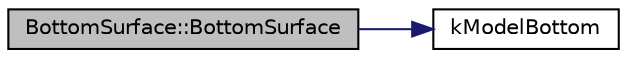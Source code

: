 digraph "BottomSurface::BottomSurface"
{
  edge [fontname="Helvetica",fontsize="10",labelfontname="Helvetica",labelfontsize="10"];
  node [fontname="Helvetica",fontsize="10",shape=record];
  rankdir="LR";
  Node0 [label="BottomSurface::BottomSurface",height=0.2,width=0.4,color="black", fillcolor="grey75", style="filled", fontcolor="black"];
  Node0 -> Node1 [color="midnightblue",fontsize="10",style="solid",fontname="Helvetica"];
  Node1 [label="kModelBottom",height=0.2,width=0.4,color="black", fillcolor="white", style="filled",URL="$_bottom_surface_8hh.html#a23687ba988e58ec582c48b58a4f91d8b"];
}
